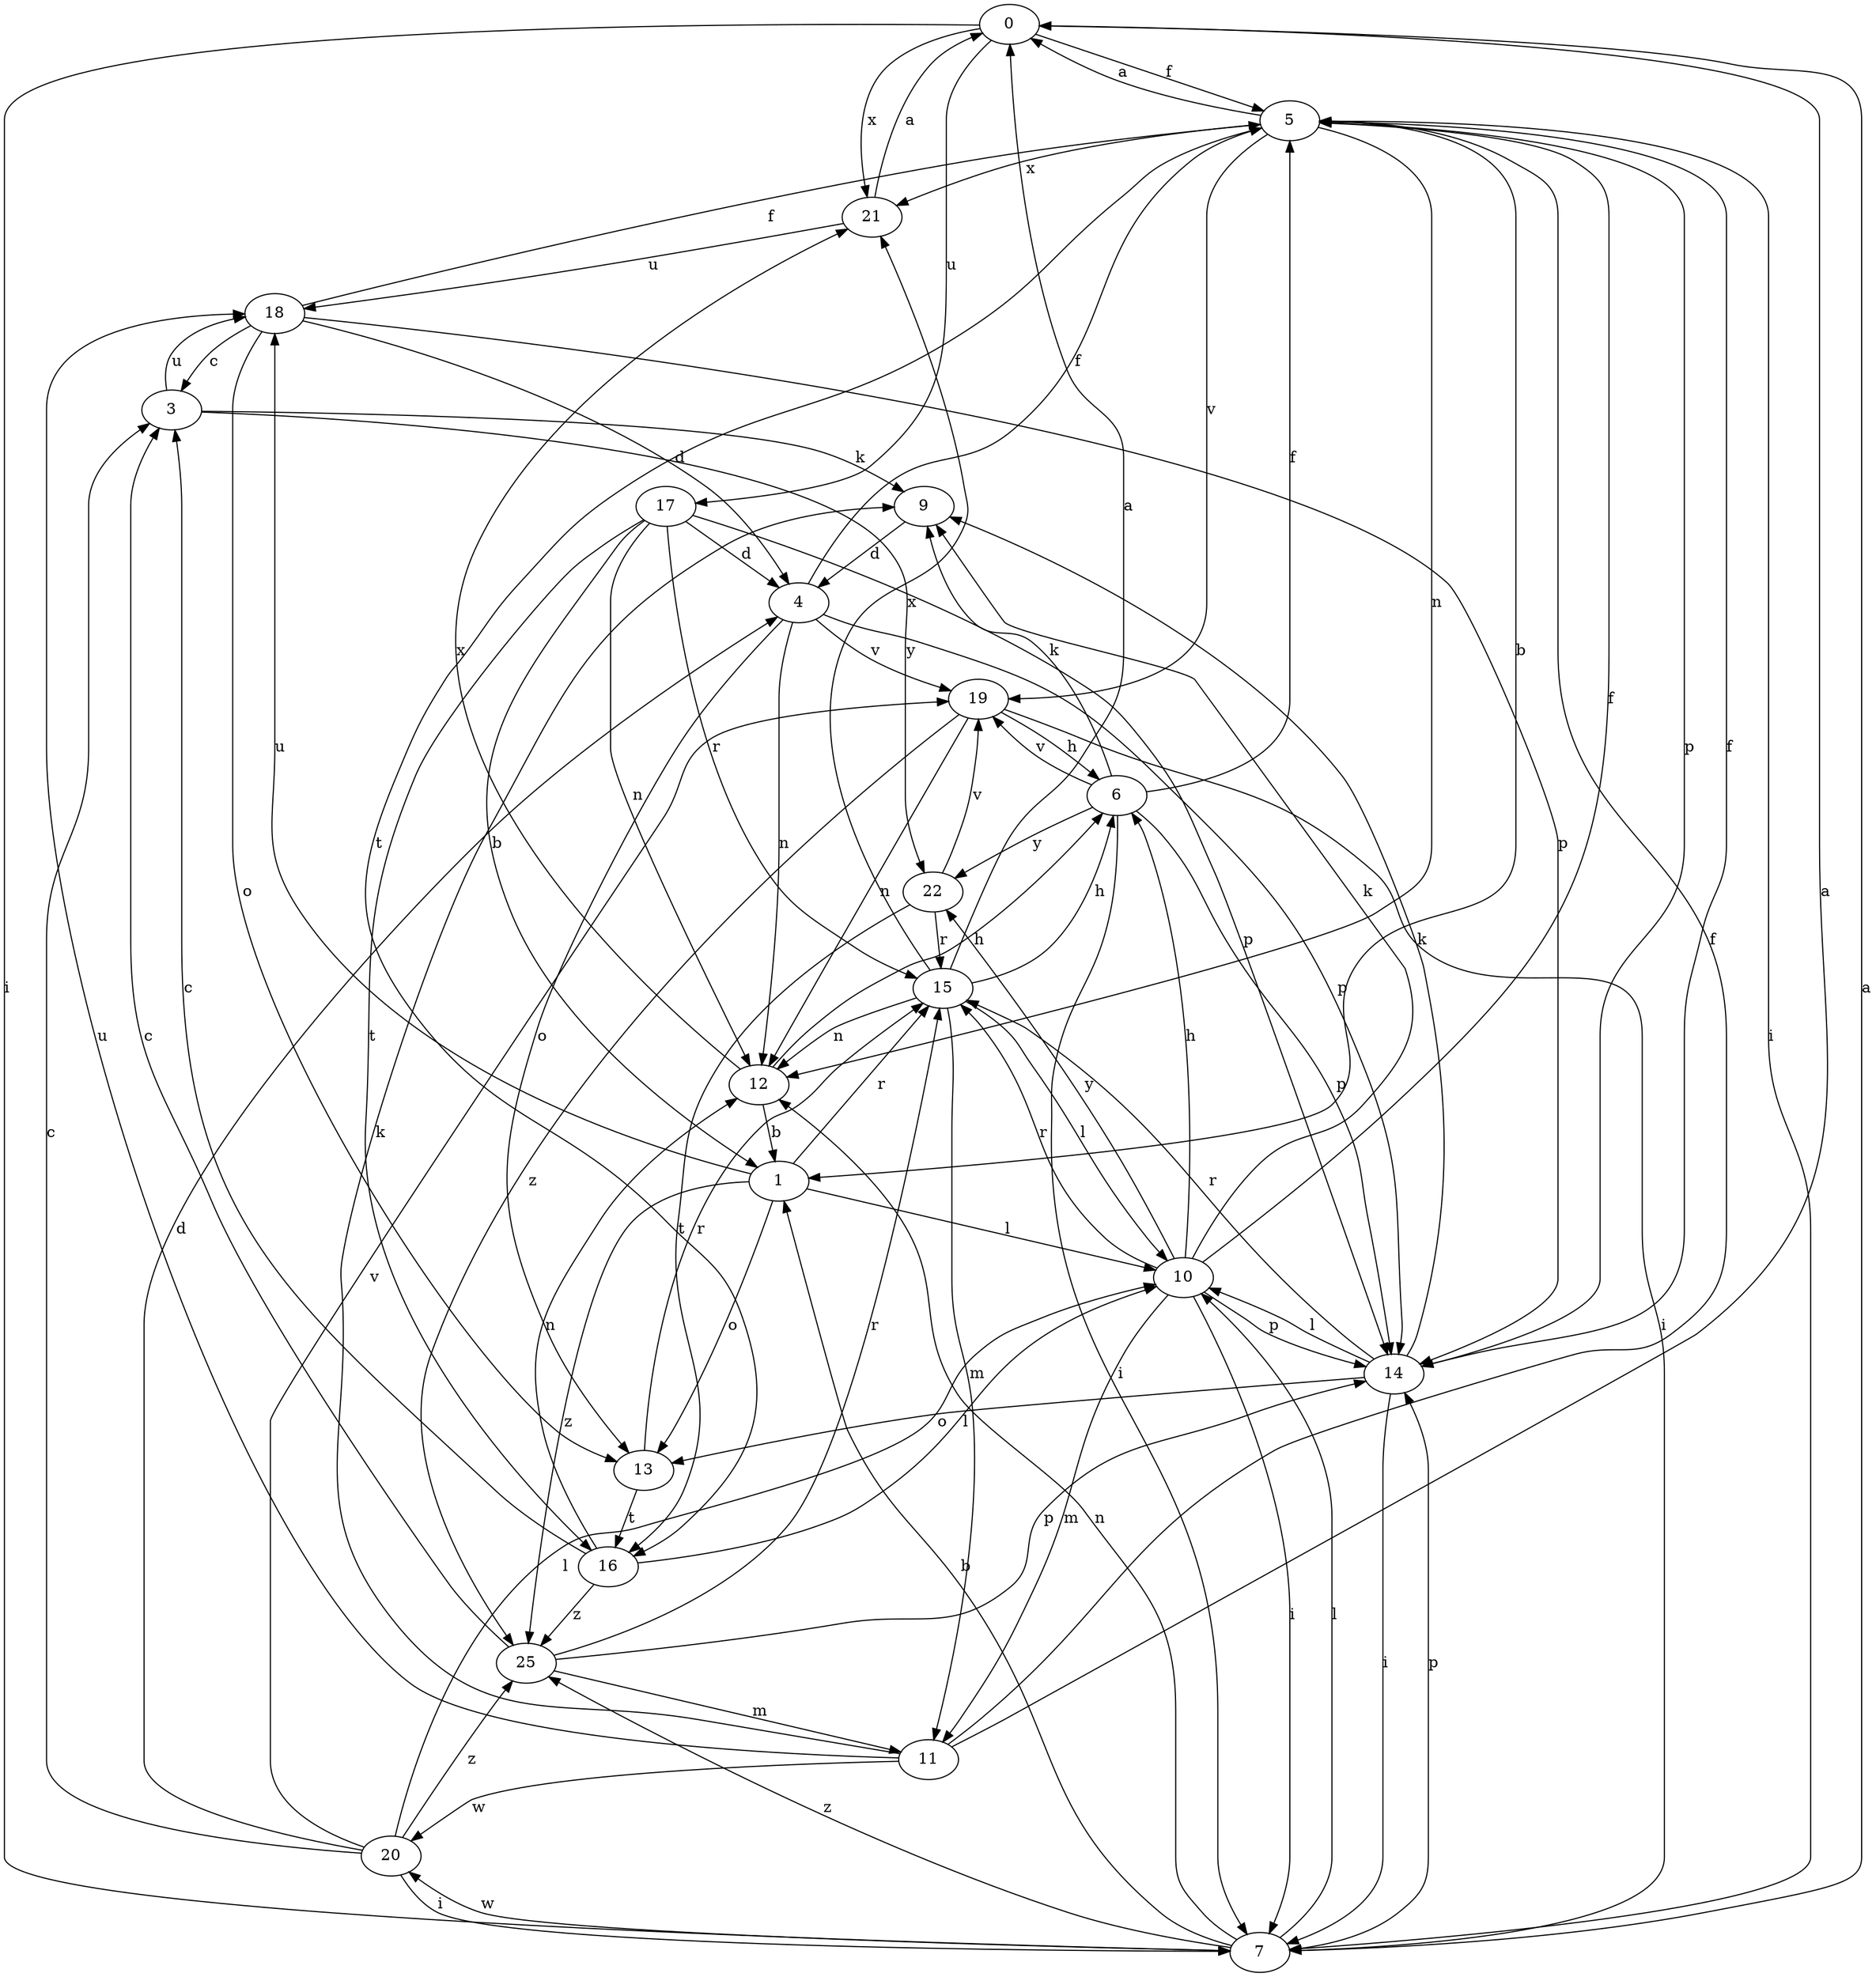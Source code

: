 strict digraph  {
0;
1;
3;
4;
5;
6;
7;
9;
10;
11;
12;
13;
14;
15;
16;
17;
18;
19;
20;
21;
22;
25;
0 -> 5  [label=f];
0 -> 7  [label=i];
0 -> 17  [label=u];
0 -> 21  [label=x];
1 -> 10  [label=l];
1 -> 13  [label=o];
1 -> 15  [label=r];
1 -> 18  [label=u];
1 -> 25  [label=z];
3 -> 9  [label=k];
3 -> 18  [label=u];
3 -> 22  [label=y];
4 -> 5  [label=f];
4 -> 12  [label=n];
4 -> 13  [label=o];
4 -> 14  [label=p];
4 -> 19  [label=v];
5 -> 0  [label=a];
5 -> 1  [label=b];
5 -> 7  [label=i];
5 -> 12  [label=n];
5 -> 14  [label=p];
5 -> 16  [label=t];
5 -> 19  [label=v];
5 -> 21  [label=x];
6 -> 5  [label=f];
6 -> 7  [label=i];
6 -> 9  [label=k];
6 -> 14  [label=p];
6 -> 19  [label=v];
6 -> 22  [label=y];
7 -> 0  [label=a];
7 -> 1  [label=b];
7 -> 10  [label=l];
7 -> 12  [label=n];
7 -> 14  [label=p];
7 -> 20  [label=w];
7 -> 25  [label=z];
9 -> 4  [label=d];
10 -> 5  [label=f];
10 -> 6  [label=h];
10 -> 7  [label=i];
10 -> 9  [label=k];
10 -> 11  [label=m];
10 -> 14  [label=p];
10 -> 15  [label=r];
10 -> 22  [label=y];
11 -> 0  [label=a];
11 -> 5  [label=f];
11 -> 9  [label=k];
11 -> 18  [label=u];
11 -> 20  [label=w];
12 -> 1  [label=b];
12 -> 6  [label=h];
12 -> 21  [label=x];
13 -> 15  [label=r];
13 -> 16  [label=t];
14 -> 5  [label=f];
14 -> 7  [label=i];
14 -> 9  [label=k];
14 -> 10  [label=l];
14 -> 13  [label=o];
14 -> 15  [label=r];
15 -> 0  [label=a];
15 -> 6  [label=h];
15 -> 10  [label=l];
15 -> 11  [label=m];
15 -> 12  [label=n];
15 -> 21  [label=x];
16 -> 3  [label=c];
16 -> 10  [label=l];
16 -> 12  [label=n];
16 -> 25  [label=z];
17 -> 1  [label=b];
17 -> 4  [label=d];
17 -> 12  [label=n];
17 -> 14  [label=p];
17 -> 15  [label=r];
17 -> 16  [label=t];
18 -> 3  [label=c];
18 -> 4  [label=d];
18 -> 5  [label=f];
18 -> 13  [label=o];
18 -> 14  [label=p];
19 -> 6  [label=h];
19 -> 7  [label=i];
19 -> 12  [label=n];
19 -> 25  [label=z];
20 -> 3  [label=c];
20 -> 4  [label=d];
20 -> 7  [label=i];
20 -> 10  [label=l];
20 -> 19  [label=v];
20 -> 25  [label=z];
21 -> 0  [label=a];
21 -> 18  [label=u];
22 -> 15  [label=r];
22 -> 16  [label=t];
22 -> 19  [label=v];
25 -> 3  [label=c];
25 -> 11  [label=m];
25 -> 14  [label=p];
25 -> 15  [label=r];
}
